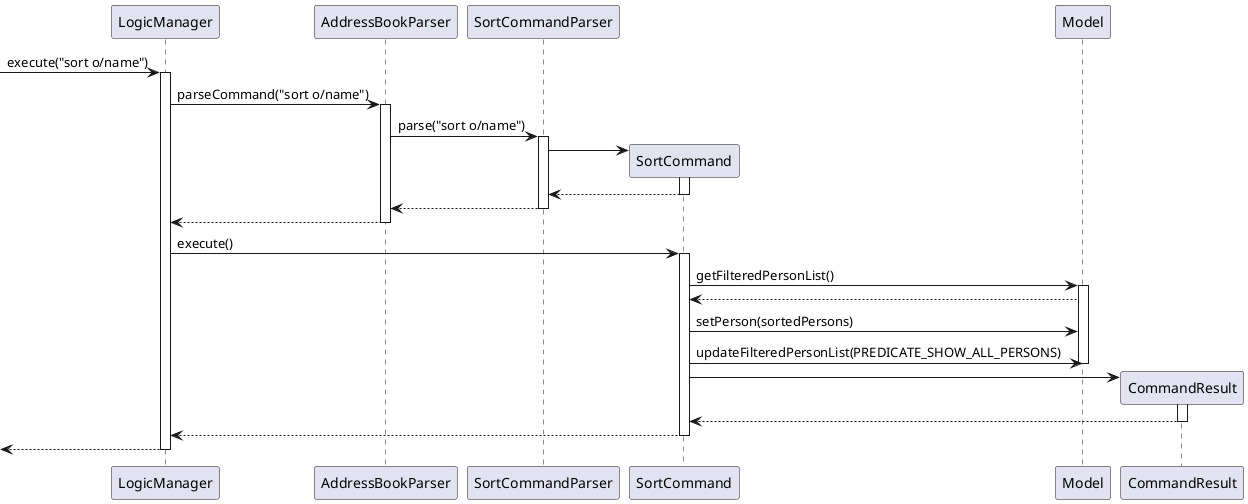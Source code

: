 @startuml
'https://plantuml.com/sequence-diagram

[-> LogicManager: execute("sort o/name")
activate LogicManager

LogicManager -> AddressBookParser: parseCommand("sort o/name")
activate AddressBookParser

AddressBookParser -> SortCommandParser: parse("sort o/name")
activate SortCommandParser

create SortCommand
SortCommandParser -> SortCommand
activate SortCommand
SortCommandParser <-- SortCommand
deactivate SortCommand

AddressBookParser <-- SortCommandParser
deactivate SortCommandParser

LogicManager <-- AddressBookParser
deactivate AddressBookParser

LogicManager -> SortCommand: execute()
activate SortCommand

SortCommand -> Model: getFilteredPersonList()
activate Model

Model --> SortCommand
SortCommand -> Model: setPerson(sortedPersons)
SortCommand -> Model: updateFilteredPersonList(PREDICATE_SHOW_ALL_PERSONS)
deactivate Model

create CommandResult
SortCommand -> CommandResult
activate CommandResult

SortCommand <-- CommandResult
deactivate CommandResult

LogicManager <-- SortCommand
deactivate SortCommand

<-- LogicManager
deactivate LogicManager

@enduml
